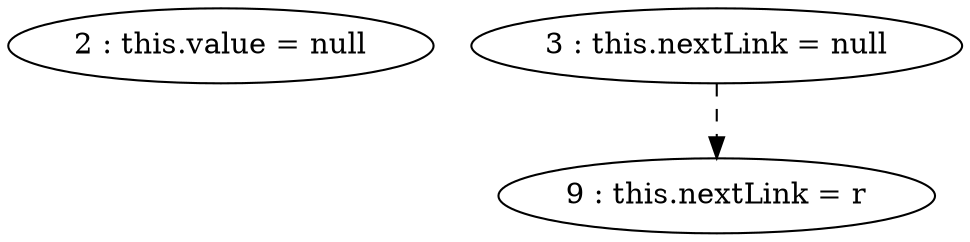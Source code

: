digraph G {
"2 : this.value = null"
"3 : this.nextLink = null"
"3 : this.nextLink = null" -> "9 : this.nextLink = r" [style=dashed]
"9 : this.nextLink = r"
}